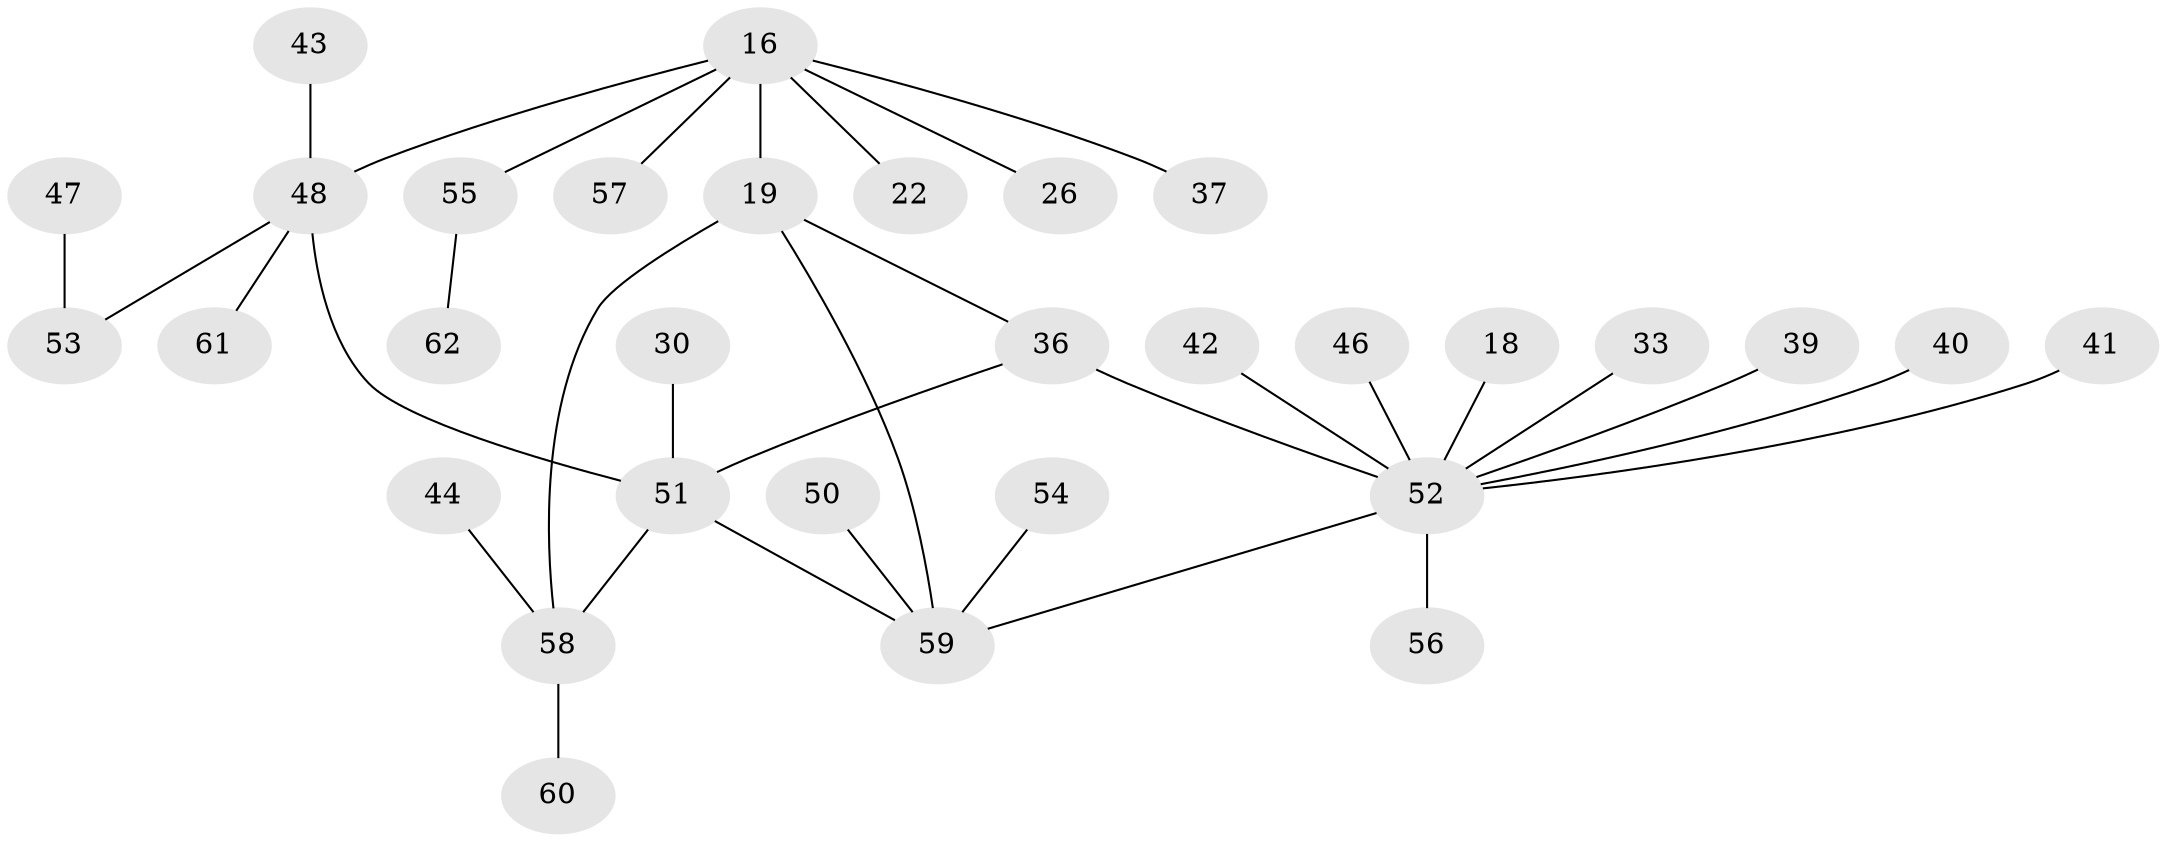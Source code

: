 // original degree distribution, {6: 0.016129032258064516, 4: 0.1935483870967742, 5: 0.016129032258064516, 2: 0.24193548387096775, 7: 0.016129032258064516, 3: 0.16129032258064516, 1: 0.3548387096774194}
// Generated by graph-tools (version 1.1) at 2025/41/03/09/25 04:41:57]
// undirected, 31 vertices, 34 edges
graph export_dot {
graph [start="1"]
  node [color=gray90,style=filled];
  16 [super="+2"];
  18;
  19 [super="+3"];
  22;
  26;
  30;
  33;
  36 [super="+27"];
  37;
  39;
  40;
  41 [super="+31"];
  42;
  43;
  44;
  46;
  47;
  48 [super="+25+8"];
  50 [super="+15"];
  51 [super="+23+49"];
  52 [super="+20+29"];
  53 [super="+38"];
  54 [super="+28"];
  55 [super="+34"];
  56;
  57;
  58 [super="+45+32"];
  59 [super="+13+12"];
  60;
  61;
  62;
  16 -- 22;
  16 -- 19 [weight=2];
  16 -- 37;
  16 -- 57;
  16 -- 26;
  16 -- 48 [weight=2];
  16 -- 55;
  18 -- 52;
  19 -- 59 [weight=2];
  19 -- 58 [weight=2];
  19 -- 36;
  30 -- 51;
  33 -- 52;
  36 -- 51;
  36 -- 52;
  39 -- 52;
  40 -- 52;
  41 -- 52;
  42 -- 52;
  43 -- 48;
  44 -- 58;
  46 -- 52;
  47 -- 53;
  48 -- 51 [weight=2];
  48 -- 53;
  48 -- 61;
  50 -- 59;
  51 -- 59 [weight=3];
  51 -- 58;
  52 -- 59 [weight=2];
  52 -- 56;
  54 -- 59 [weight=2];
  55 -- 62;
  58 -- 60;
}
